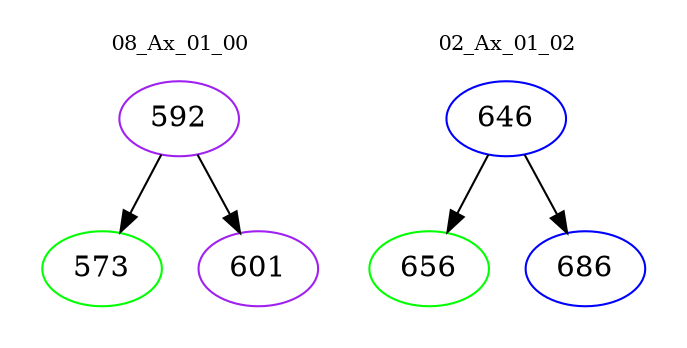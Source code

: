 digraph{
subgraph cluster_0 {
color = white
label = "08_Ax_01_00";
fontsize=10;
T0_592 [label="592", color="purple"]
T0_592 -> T0_573 [color="black"]
T0_573 [label="573", color="green"]
T0_592 -> T0_601 [color="black"]
T0_601 [label="601", color="purple"]
}
subgraph cluster_1 {
color = white
label = "02_Ax_01_02";
fontsize=10;
T1_646 [label="646", color="blue"]
T1_646 -> T1_656 [color="black"]
T1_656 [label="656", color="green"]
T1_646 -> T1_686 [color="black"]
T1_686 [label="686", color="blue"]
}
}
